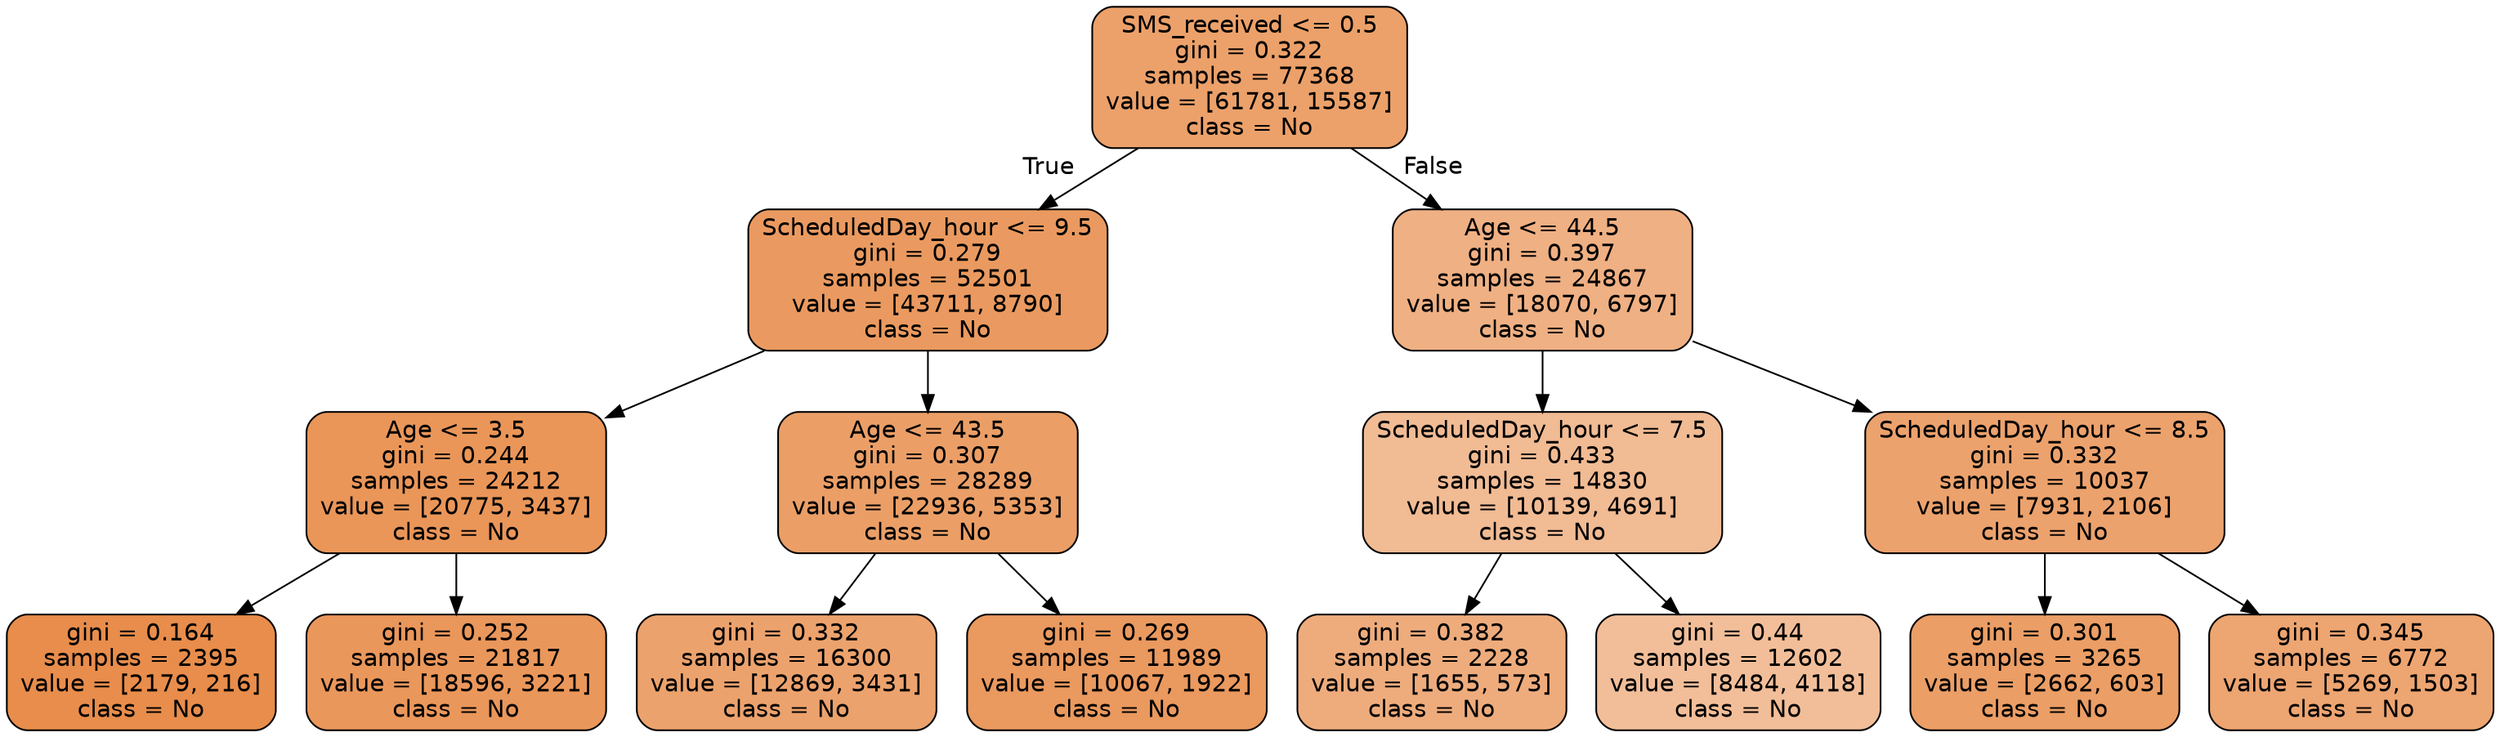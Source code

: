 digraph Tree {
node [shape=box, style="filled, rounded", color="black", fontname=helvetica] ;
edge [fontname=helvetica] ;
0 [label="SMS_received <= 0.5\ngini = 0.322\nsamples = 77368\nvalue = [61781, 15587]\nclass = No", fillcolor="#e58139bf"] ;
1 [label="ScheduledDay_hour <= 9.5\ngini = 0.279\nsamples = 52501\nvalue = [43711, 8790]\nclass = No", fillcolor="#e58139cc"] ;
0 -> 1 [labeldistance=2.5, labelangle=45, headlabel="True"] ;
2 [label="Age <= 3.5\ngini = 0.244\nsamples = 24212\nvalue = [20775, 3437]\nclass = No", fillcolor="#e58139d5"] ;
1 -> 2 ;
3 [label="gini = 0.164\nsamples = 2395\nvalue = [2179, 216]\nclass = No", fillcolor="#e58139e6"] ;
2 -> 3 ;
4 [label="gini = 0.252\nsamples = 21817\nvalue = [18596, 3221]\nclass = No", fillcolor="#e58139d3"] ;
2 -> 4 ;
5 [label="Age <= 43.5\ngini = 0.307\nsamples = 28289\nvalue = [22936, 5353]\nclass = No", fillcolor="#e58139c3"] ;
1 -> 5 ;
6 [label="gini = 0.332\nsamples = 16300\nvalue = [12869, 3431]\nclass = No", fillcolor="#e58139bb"] ;
5 -> 6 ;
7 [label="gini = 0.269\nsamples = 11989\nvalue = [10067, 1922]\nclass = No", fillcolor="#e58139ce"] ;
5 -> 7 ;
8 [label="Age <= 44.5\ngini = 0.397\nsamples = 24867\nvalue = [18070, 6797]\nclass = No", fillcolor="#e581399f"] ;
0 -> 8 [labeldistance=2.5, labelangle=-45, headlabel="False"] ;
9 [label="ScheduledDay_hour <= 7.5\ngini = 0.433\nsamples = 14830\nvalue = [10139, 4691]\nclass = No", fillcolor="#e5813989"] ;
8 -> 9 ;
10 [label="gini = 0.382\nsamples = 2228\nvalue = [1655, 573]\nclass = No", fillcolor="#e58139a7"] ;
9 -> 10 ;
11 [label="gini = 0.44\nsamples = 12602\nvalue = [8484, 4118]\nclass = No", fillcolor="#e5813983"] ;
9 -> 11 ;
12 [label="ScheduledDay_hour <= 8.5\ngini = 0.332\nsamples = 10037\nvalue = [7931, 2106]\nclass = No", fillcolor="#e58139bb"] ;
8 -> 12 ;
13 [label="gini = 0.301\nsamples = 3265\nvalue = [2662, 603]\nclass = No", fillcolor="#e58139c5"] ;
12 -> 13 ;
14 [label="gini = 0.345\nsamples = 6772\nvalue = [5269, 1503]\nclass = No", fillcolor="#e58139b6"] ;
12 -> 14 ;
}